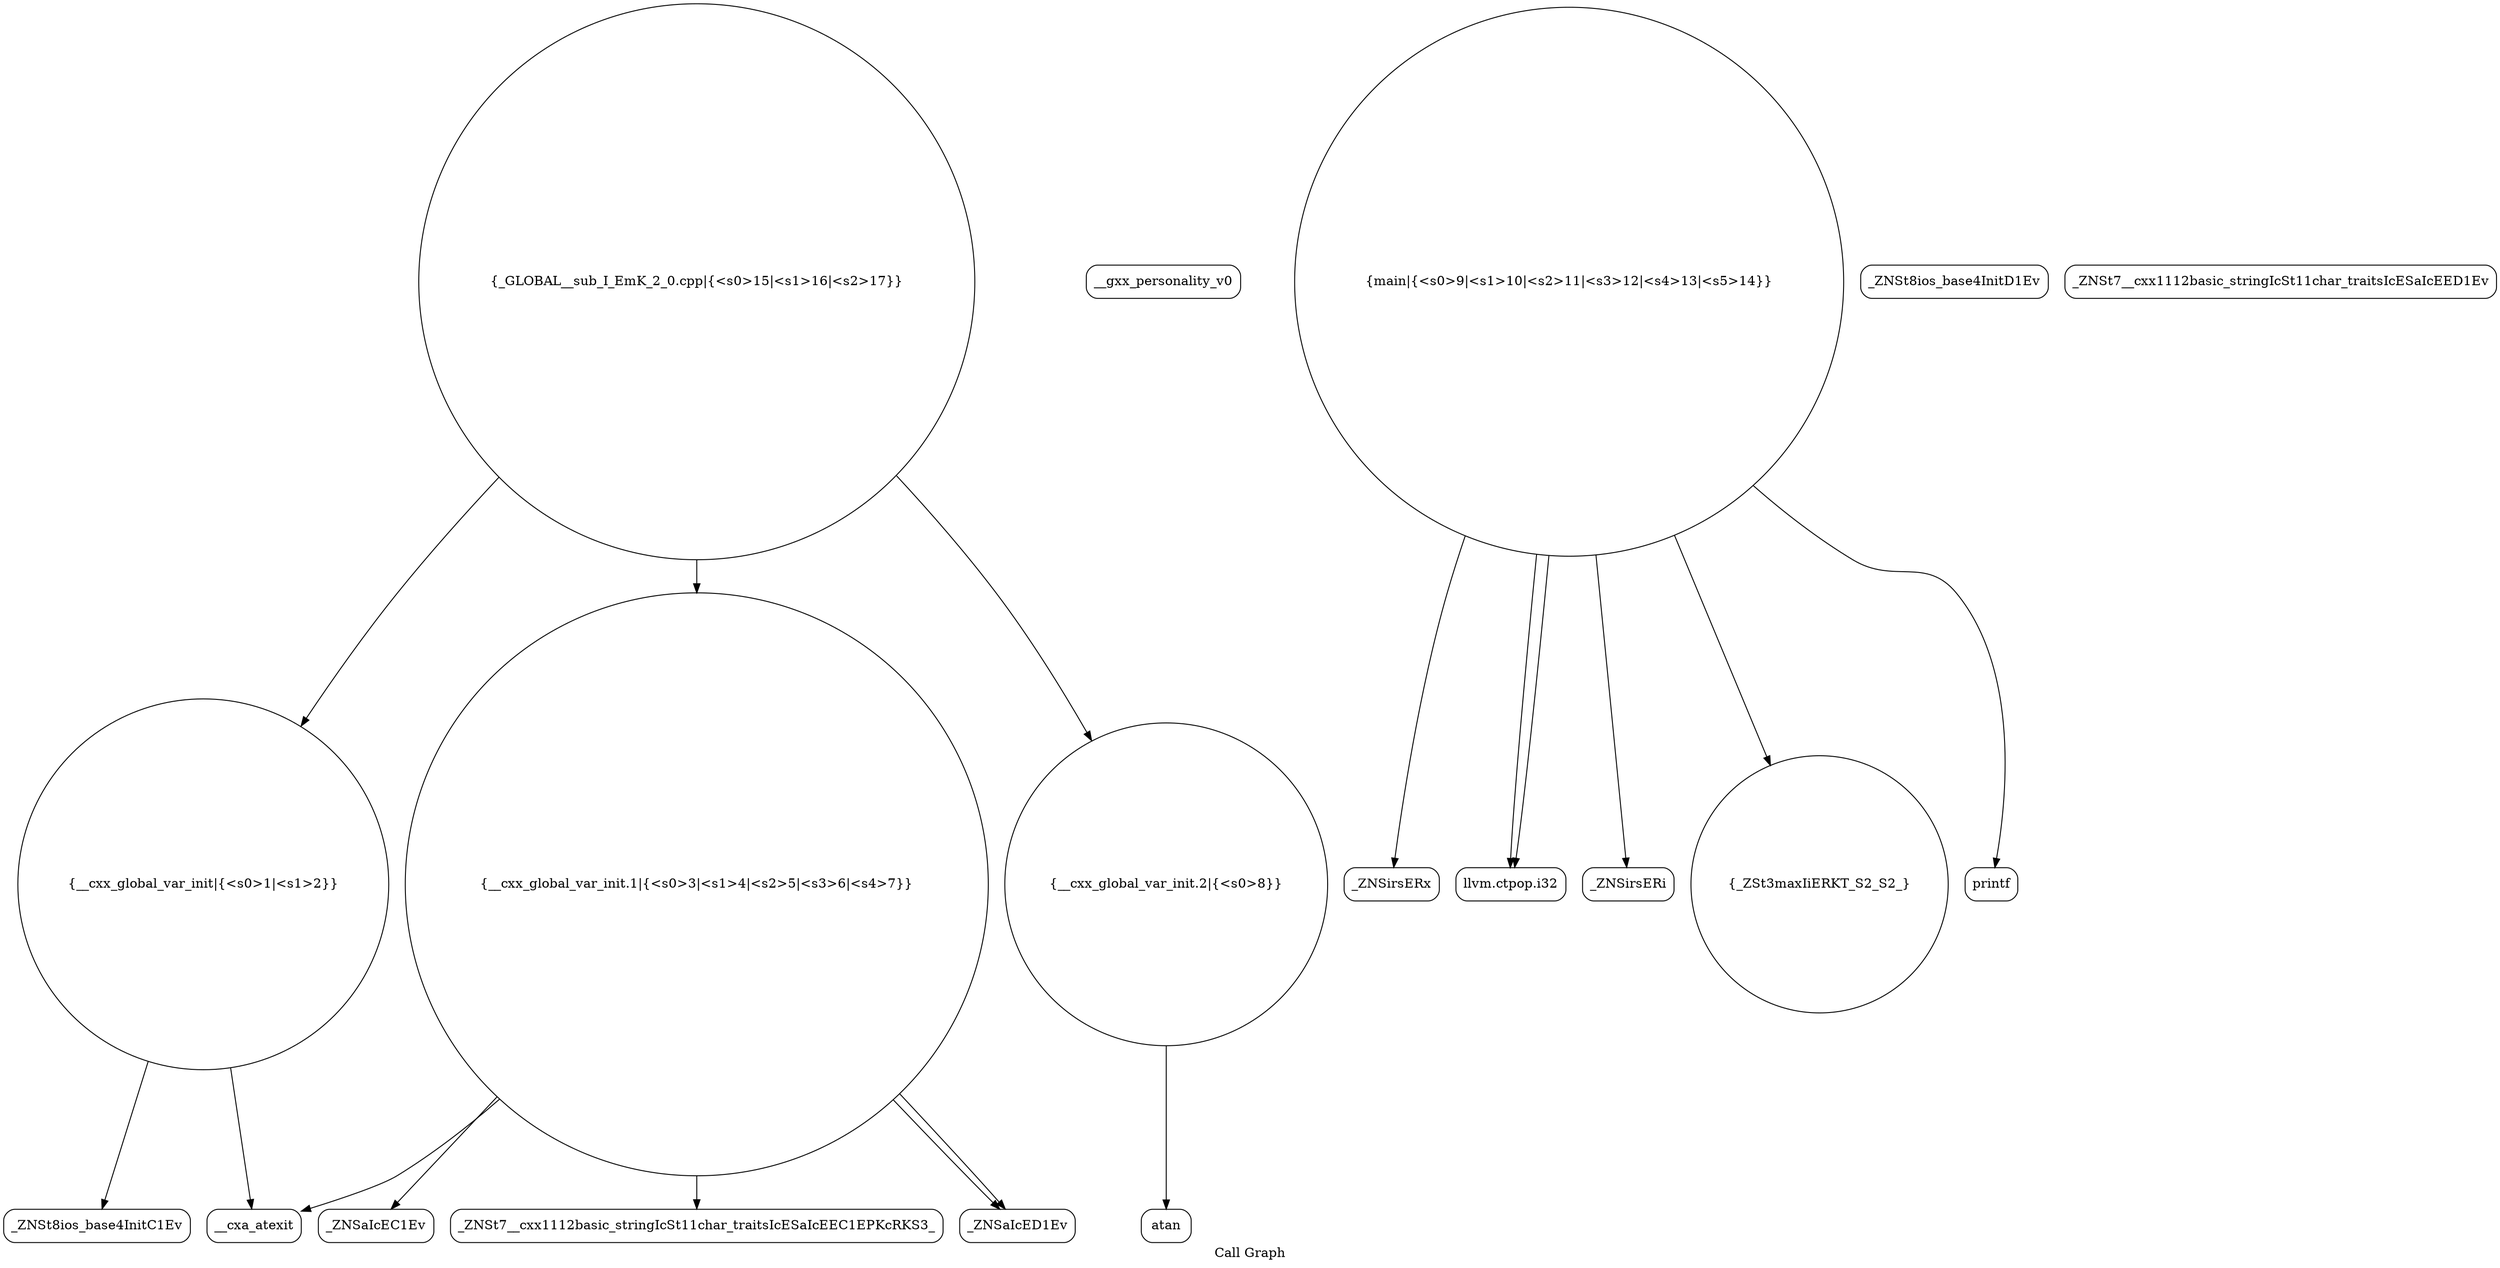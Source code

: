 digraph "Call Graph" {
	label="Call Graph";

	Node0x562fc6cf9040 [shape=record,shape=circle,label="{__cxx_global_var_init|{<s0>1|<s1>2}}"];
	Node0x562fc6cf9040:s0 -> Node0x562fc6cf94d0[color=black];
	Node0x562fc6cf9040:s1 -> Node0x562fc6cf95d0[color=black];
	Node0x562fc6cf97d0 [shape=record,shape=Mrecord,label="{__gxx_personality_v0}"];
	Node0x562fc6cf9b50 [shape=record,shape=Mrecord,label="{_ZNSirsERx}"];
	Node0x562fc6cf9550 [shape=record,shape=Mrecord,label="{_ZNSt8ios_base4InitD1Ev}"];
	Node0x562fc6cf98d0 [shape=record,shape=Mrecord,label="{_ZNSt7__cxx1112basic_stringIcSt11char_traitsIcESaIcEED1Ev}"];
	Node0x562fc6cf9c50 [shape=record,shape=Mrecord,label="{llvm.ctpop.i32}"];
	Node0x562fc6cf9650 [shape=record,shape=circle,label="{__cxx_global_var_init.1|{<s0>3|<s1>4|<s2>5|<s3>6|<s4>7}}"];
	Node0x562fc6cf9650:s0 -> Node0x562fc6cf96d0[color=black];
	Node0x562fc6cf9650:s1 -> Node0x562fc6cf9750[color=black];
	Node0x562fc6cf9650:s2 -> Node0x562fc6cf9850[color=black];
	Node0x562fc6cf9650:s3 -> Node0x562fc6cf95d0[color=black];
	Node0x562fc6cf9650:s4 -> Node0x562fc6cf9850[color=black];
	Node0x562fc6cf99d0 [shape=record,shape=Mrecord,label="{atan}"];
	Node0x562fc6cf9d50 [shape=record,shape=circle,label="{_GLOBAL__sub_I_EmK_2_0.cpp|{<s0>15|<s1>16|<s2>17}}"];
	Node0x562fc6cf9d50:s0 -> Node0x562fc6cf9040[color=black];
	Node0x562fc6cf9d50:s1 -> Node0x562fc6cf9650[color=black];
	Node0x562fc6cf9d50:s2 -> Node0x562fc6cf9950[color=black];
	Node0x562fc6cf9750 [shape=record,shape=Mrecord,label="{_ZNSt7__cxx1112basic_stringIcSt11char_traitsIcESaIcEEC1EPKcRKS3_}"];
	Node0x562fc6cf9ad0 [shape=record,shape=Mrecord,label="{_ZNSirsERi}"];
	Node0x562fc6cf94d0 [shape=record,shape=Mrecord,label="{_ZNSt8ios_base4InitC1Ev}"];
	Node0x562fc6cf9850 [shape=record,shape=Mrecord,label="{_ZNSaIcED1Ev}"];
	Node0x562fc6cf9bd0 [shape=record,shape=circle,label="{_ZSt3maxIiERKT_S2_S2_}"];
	Node0x562fc6cf95d0 [shape=record,shape=Mrecord,label="{__cxa_atexit}"];
	Node0x562fc6cf9950 [shape=record,shape=circle,label="{__cxx_global_var_init.2|{<s0>8}}"];
	Node0x562fc6cf9950:s0 -> Node0x562fc6cf99d0[color=black];
	Node0x562fc6cf9cd0 [shape=record,shape=Mrecord,label="{printf}"];
	Node0x562fc6cf96d0 [shape=record,shape=Mrecord,label="{_ZNSaIcEC1Ev}"];
	Node0x562fc6cf9a50 [shape=record,shape=circle,label="{main|{<s0>9|<s1>10|<s2>11|<s3>12|<s4>13|<s5>14}}"];
	Node0x562fc6cf9a50:s0 -> Node0x562fc6cf9ad0[color=black];
	Node0x562fc6cf9a50:s1 -> Node0x562fc6cf9b50[color=black];
	Node0x562fc6cf9a50:s2 -> Node0x562fc6cf9c50[color=black];
	Node0x562fc6cf9a50:s3 -> Node0x562fc6cf9c50[color=black];
	Node0x562fc6cf9a50:s4 -> Node0x562fc6cf9bd0[color=black];
	Node0x562fc6cf9a50:s5 -> Node0x562fc6cf9cd0[color=black];
}
